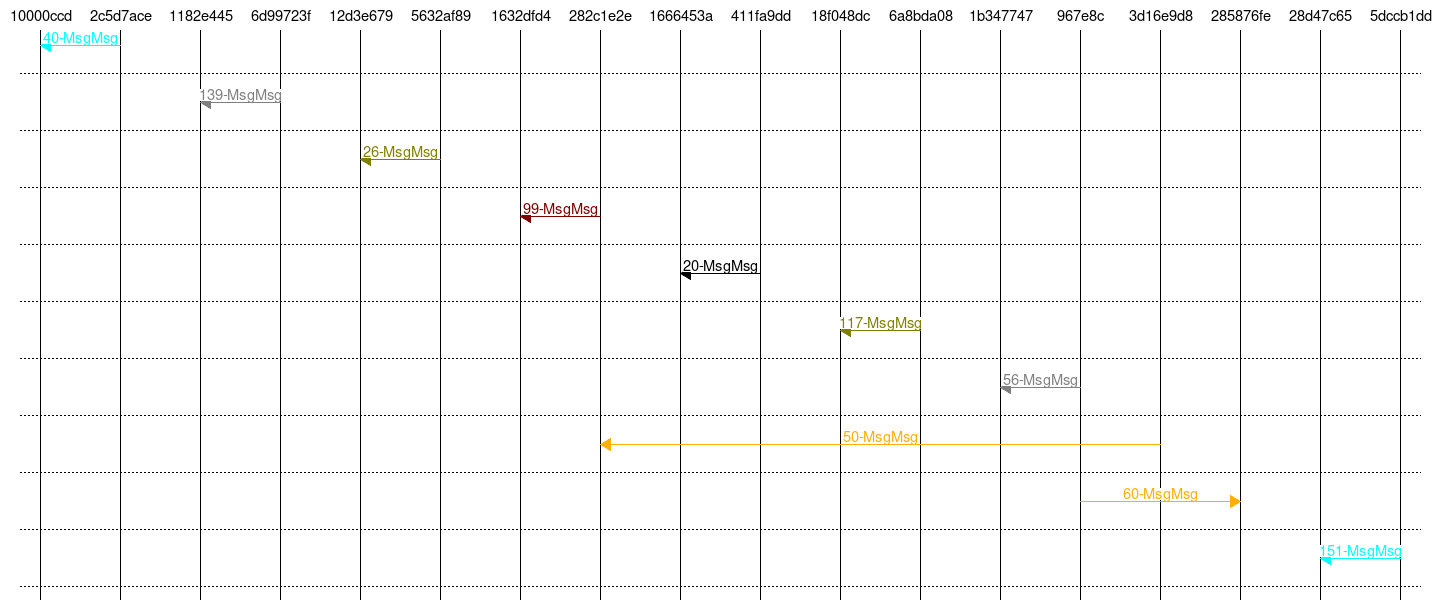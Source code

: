 msc { 
10000ccd,2c5d7ace,1182e445,6d99723f,12d3e679,5632af89,1632dfd4,282c1e2e,1666453a,411fa9dd,18f048dc,6a8bda08,1b347747,967e8c,3d16e9d8,285876fe,28d47c65,5dccb1dd;

2c5d7ace=>10000ccd [label="40-MsgMsg", textcolor="aqua", linecolor="aqua"];
---;
6d99723f=>1182e445 [label="139-MsgMsg", textcolor="gray", linecolor="gray"];
---;
5632af89=>12d3e679 [label="26-MsgMsg", textcolor="olive", linecolor="olive"];
---;
282c1e2e=>1632dfd4 [label="99-MsgMsg", textcolor="maroon", linecolor="maroon"];
---;
411fa9dd=>1666453a [label="20-MsgMsg", textcolor="black", linecolor="black"];
---;
6a8bda08=>18f048dc [label="117-MsgMsg", textcolor="olive", linecolor="olive"];
---;
967e8c=>1b347747 [label="56-MsgMsg", textcolor="gray", linecolor="gray"];
---;
3d16e9d8=>282c1e2e [label="50-MsgMsg", textcolor="orange", linecolor="orange"];
---;
967e8c=>285876fe [label="60-MsgMsg", textcolor="orange", linecolor="orange"];
---;
5dccb1dd=>28d47c65 [label="151-MsgMsg", textcolor="aqua", linecolor="aqua"];
---;
}
